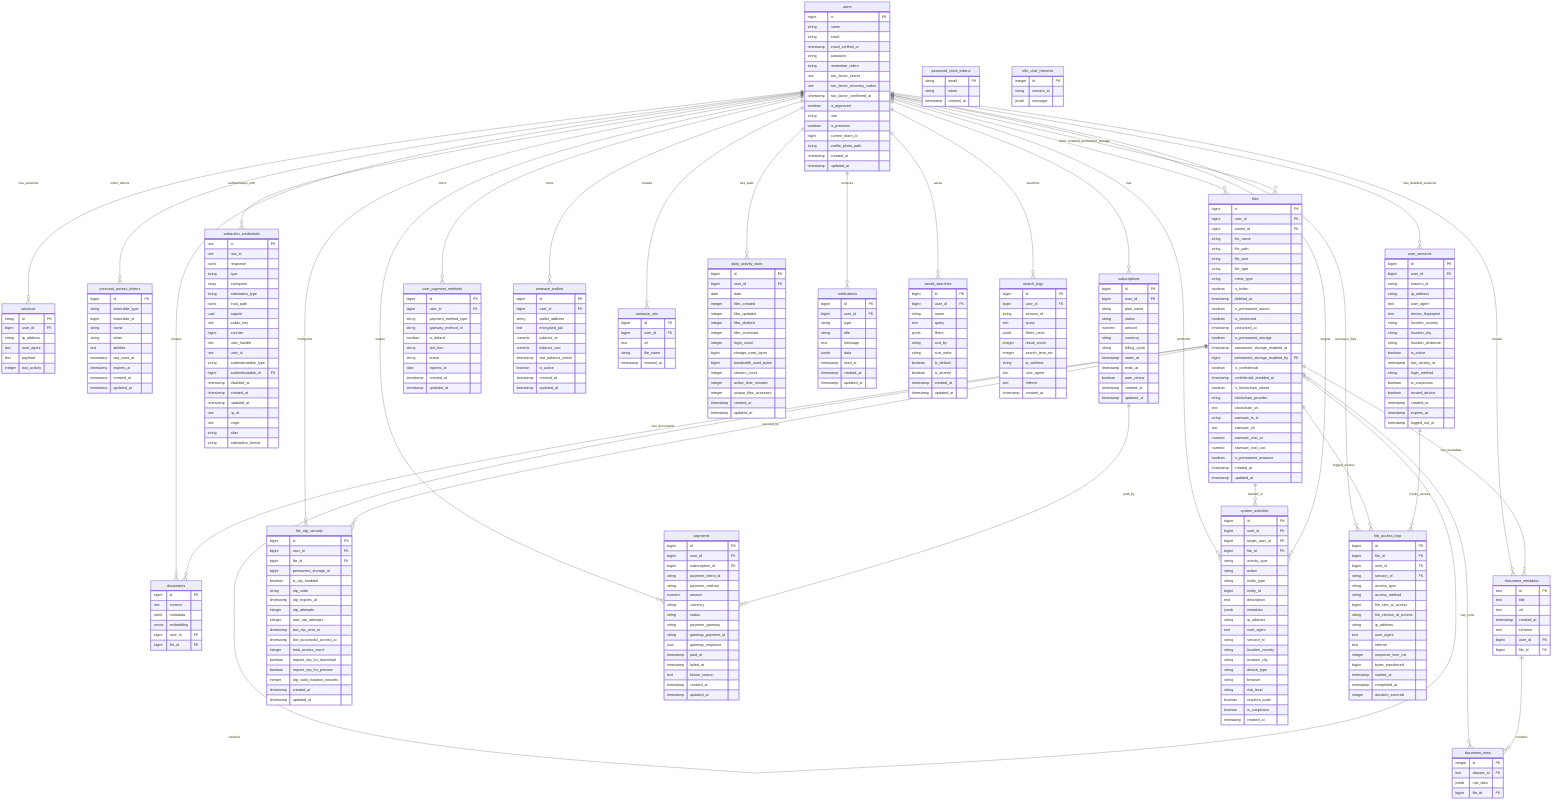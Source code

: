 erDiagram
    %% Core User Management
    users {
        bigint id PK
        string name
        string email
        timestamp email_verified_at
        string password
        string remember_token
        text two_factor_secret
        text two_factor_recovery_codes
        timestamp two_factor_confirmed_at
        boolean is_approved
        string role
        boolean is_premium
        bigint current_team_id
        string profile_photo_path
        timestamp created_at
        timestamp updated_at
    }

    %% Authentication & Security
    password_reset_tokens {
        string email PK
        string token
        timestamp created_at
    }

    sessions {
        string id PK
        bigint user_id FK
        string ip_address
        text user_agent
        text payload
        integer last_activity
    }

    personal_access_tokens {
        bigint id PK
        string tokenable_type
        bigint tokenable_id
        string name
        string token
        text abilities
        timestamp last_used_at
        timestamp expires_at
        timestamp created_at
        timestamp updated_at
    }

    user_sessions {
        bigint id PK
        bigint user_id FK
        string session_id
        string ip_address
        text user_agent
        text device_fingerprint
        string location_country
        string location_city
        string location_timezone
        boolean is_active
        timestamp last_activity_at
        string login_method
        boolean is_suspicious
        boolean trusted_device
        timestamp created_at
        timestamp expires_at
        timestamp logged_out_at
    }

    webauthn_credentials {
        text id PK
        text raw_id
        jsonb response
        string type
        array transports
        string attestation_type
        jsonb trust_path
        uuid aaguid
        text public_key
        bigint counter
        text user_handle
        text user_id
        string authenticatable_type
        bigint authenticatable_id FK
        timestamp disabled_at
        timestamp created_at
        timestamp updated_at
        text rp_id
        text origin
        string alias
        string attestation_format
    }

    %% File Management System
    files {
        bigint id PK
        bigint user_id FK
        bigint parent_id FK
        string file_name
        string file_path
        string file_size
        string file_type
        string mime_type
        boolean is_folder
        timestamp deleted_at
        boolean is_permanent_stored
        boolean is_vectorized
        timestamp vectorized_at
        boolean is_permanent_storage
        timestamp permanent_storage_enabled_at
        bigint permanent_storage_enabled_by FK
        boolean is_confidential
        timestamp confidential_enabled_at
        boolean is_blockchain_stored
        string blockchain_provider
        text blockchain_url
        string arweave_tx_id
        text arweave_url
        numeric arweave_cost_ar
        numeric arweave_cost_usd
        boolean is_permanent_arweave
        timestamp created_at
        timestamp updated_at
    }

    %% Document Processing & AI
    documents {
        bigint id PK
        text content
        jsonb metadata
        vector embedding
        bigint user_id FK
        bigint file_id FK
    }

    document_metadata {
        text id PK
        text title
        text url
        timestamp created_at
        text schema
        bigint user_id FK
        bigint file_id FK
    }

    document_rows {
        integer id PK
        text dataset_id FK
        jsonb row_data
        bigint file_id FK
    }

    %% Security Features
    file_otp_security {
        bigint id PK
        bigint user_id FK
        bigint file_id FK
        bigint permanent_storage_id
        boolean is_otp_enabled
        string otp_code
        timestamp otp_expires_at
        integer otp_attempts
        integer max_otp_attempts
        timestamp last_otp_sent_at
        timestamp last_successful_access_at
        integer total_access_count
        boolean require_otp_for_download
        boolean require_otp_for_preview
        integer otp_valid_duration_minutes
        timestamp created_at
        timestamp updated_at
    }

    %% Subscription & Payment System
    subscriptions {
        bigint id PK
        bigint user_id FK
        string plan_name
        string status
        numeric amount
        string currency
        string billing_cycle
        timestamp starts_at
        timestamp ends_at
        boolean auto_renew
        timestamp created_at
        timestamp updated_at
    }

    payments {
        bigint id PK
        bigint user_id FK
        bigint subscription_id FK
        string payment_intent_id
        string payment_method
        numeric amount
        string currency
        string status
        string payment_gateway
        string gateway_payment_id
        json gateway_response
        timestamp paid_at
        timestamp failed_at
        text failure_reason
        timestamp created_at
        timestamp updated_at
    }

    user_payment_methods {
        bigint id PK
        bigint user_id FK
        string payment_method_type
        string gateway_method_id
        boolean is_default
        string last_four
        string brand
        date expires_at
        timestamp created_at
        timestamp updated_at
    }

    %% Blockchain & Arweave Integration
    arweave_wallets {
        bigint id PK
        bigint user_id FK
        string wallet_address
        text encrypted_jwk
        numeric balance_ar
        numeric balance_usd
        timestamp last_balance_check
        boolean is_active
        timestamp created_at
        timestamp updated_at
    }

    arweave_urls {
        bigint id PK
        bigint user_id FK
        text url
        string file_name
        timestamp created_at
    }

    %% System & Activity Logging
    system_activities {
        bigint id PK
        bigint user_id FK
        bigint target_user_id FK
        bigint file_id FK
        string activity_type
        string action
        string entity_type
        bigint entity_id
        text description
        jsonb metadata
        string ip_address
        text user_agent
        string session_id
        string location_country
        string location_city
        string device_type
        string browser
        string risk_level
        boolean requires_audit
        boolean is_suspicious
        timestamp created_at
    }

    daily_activity_stats {
        bigint id PK
        bigint user_id FK
        date date
        integer files_created
        integer files_updated
        integer files_deleted
        integer files_accessed
        integer login_count
        bigint storage_used_bytes
        bigint bandwidth_used_bytes
        integer session_count
        integer active_time_minutes
        integer unique_files_accessed
        timestamp created_at
        timestamp updated_at
    }

    file_access_logs {
        bigint id PK
        bigint file_id FK
        bigint user_id FK
        string session_id FK
        string access_type
        string access_method
        bigint file_size_at_access
        string file_version_at_access
        string ip_address
        text user_agent
        text referrer
        integer response_time_ms
        bigint bytes_transferred
        timestamp started_at
        timestamp completed_at
        integer duration_seconds
    }

    notifications {
        bigint id PK
        bigint user_id FK
        string type
        string title
        text message
        jsonb data
        timestamp read_at
        timestamp created_at
        timestamp updated_at
    }

    saved_searches {
        bigint id PK
        bigint user_id FK
        string name
        text query
        jsonb filters
        string sort_by
        string sort_order
        boolean is_default
        boolean is_shared
        timestamp created_at
        timestamp updated_at
    }

    search_logs {
        bigint id PK
        bigint user_id FK
        string session_id
        text query
        jsonb filters_used
        integer result_count
        integer search_time_ms
        string ip_address
        text user_agent
        text referrer
        timestamp created_at
    }

    n8n_chat_histories {
        integer id PK
        string session_id
        jsonb message
    }

    %% RELATIONSHIPS

    %% User Core Relationships
    users ||--o{ files : owns
    users ||--o{ documents : creates
    users ||--o{ subscriptions : has
    users ||--o{ payments : makes
    users ||--o{ user_payment_methods : owns
    users ||--o{ arweave_wallets : owns
    users ||--o{ arweave_urls : creates
    users ||--o{ system_activities : performs
    users ||--o{ file_otp_security : configures
    users ||--o{ document_metadata : creates
    users ||--o{ sessions : has_sessions
    users ||--o{ user_sessions : has_detailed_sessions
    users ||--o{ daily_activity_stats : has_stats
    users ||--o{ file_access_logs : accesses_files
    users ||--o{ notifications : receives
    users ||--o{ saved_searches : saves
    users ||--o{ search_logs : searches
    users ||--o{ webauthn_credentials : authenticates_with

    %% File System Relationships
    files ||--o{ files : contains
    files ||--o{ documents : has_documents
    files ||--o{ document_metadata : has_metadata
    files ||--o{ document_rows : has_rows
    files ||--o{ system_activities : tracked_in
    files ||--o{ file_otp_security : secured_by
    files ||--o{ file_access_logs : logged_access
    users ||--o{ files : enabled_permanent_storage

    %% Document Processing Relationships
    document_metadata ||--o{ document_rows : contains
    
    %% Payment System Relationships
    subscriptions ||--o{ payments : paid_by
    
    %% Security & Activity Relationships
    user_sessions ||--o{ file_access_logs : tracks_access
    users ||--o{ system_activities : targets
    
    %% Authentication Relationships
    users ||--o{ personal_access_tokens : owns_tokens